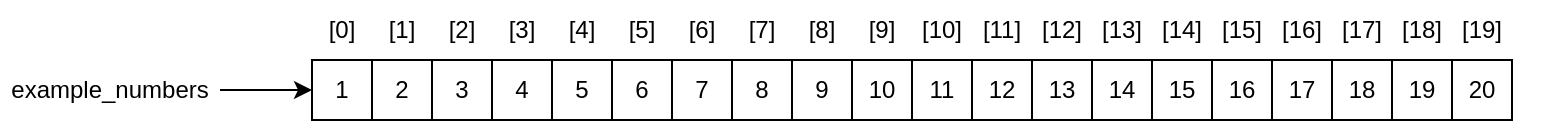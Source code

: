<mxfile>
    <diagram id="0CCYS7efA8p2tOmXGx0z" name="Page-1">
        <mxGraphModel dx="680" dy="377" grid="1" gridSize="10" guides="1" tooltips="1" connect="1" arrows="1" fold="1" page="1" pageScale="1" pageWidth="827" pageHeight="1169" math="0" shadow="0">
            <root>
                <mxCell id="0"/>
                <mxCell id="1" parent="0"/>
                <mxCell id="42" value="" style="group" vertex="1" connectable="0" parent="1">
                    <mxGeometry x="151" y="60" width="630" height="60" as="geometry"/>
                </mxCell>
                <mxCell id="41" value="[16]" style="text;html=1;strokeColor=none;fillColor=none;align=center;verticalAlign=middle;whiteSpace=wrap;rounded=0;" vertex="1" parent="42">
                    <mxGeometry x="480" width="60" height="30" as="geometry"/>
                </mxCell>
                <mxCell id="2" value="1" style="whiteSpace=wrap;html=1;aspect=fixed;" vertex="1" parent="42">
                    <mxGeometry x="15" y="30" width="30" height="30" as="geometry"/>
                </mxCell>
                <mxCell id="3" value="[0]" style="text;html=1;strokeColor=none;fillColor=none;align=center;verticalAlign=middle;whiteSpace=wrap;rounded=0;" vertex="1" parent="42">
                    <mxGeometry width="60" height="30" as="geometry"/>
                </mxCell>
                <mxCell id="4" value="2" style="whiteSpace=wrap;html=1;aspect=fixed;" vertex="1" parent="42">
                    <mxGeometry x="45" y="30" width="30" height="30" as="geometry"/>
                </mxCell>
                <mxCell id="5" value="[1]" style="text;html=1;strokeColor=none;fillColor=none;align=center;verticalAlign=middle;whiteSpace=wrap;rounded=0;" vertex="1" parent="42">
                    <mxGeometry x="30" width="60" height="30" as="geometry"/>
                </mxCell>
                <mxCell id="6" value="3" style="whiteSpace=wrap;html=1;aspect=fixed;" vertex="1" parent="42">
                    <mxGeometry x="75" y="30" width="30" height="30" as="geometry"/>
                </mxCell>
                <mxCell id="7" value="[2]" style="text;html=1;strokeColor=none;fillColor=none;align=center;verticalAlign=middle;whiteSpace=wrap;rounded=0;" vertex="1" parent="42">
                    <mxGeometry x="60" width="60" height="30" as="geometry"/>
                </mxCell>
                <mxCell id="8" value="4" style="whiteSpace=wrap;html=1;aspect=fixed;" vertex="1" parent="42">
                    <mxGeometry x="105" y="30" width="30" height="30" as="geometry"/>
                </mxCell>
                <mxCell id="9" value="[3]" style="text;html=1;strokeColor=none;fillColor=none;align=center;verticalAlign=middle;whiteSpace=wrap;rounded=0;" vertex="1" parent="42">
                    <mxGeometry x="90" width="60" height="30" as="geometry"/>
                </mxCell>
                <mxCell id="10" value="5" style="whiteSpace=wrap;html=1;aspect=fixed;" vertex="1" parent="42">
                    <mxGeometry x="135" y="30" width="30" height="30" as="geometry"/>
                </mxCell>
                <mxCell id="11" value="[4]" style="text;html=1;strokeColor=none;fillColor=none;align=center;verticalAlign=middle;whiteSpace=wrap;rounded=0;" vertex="1" parent="42">
                    <mxGeometry x="120" width="60" height="30" as="geometry"/>
                </mxCell>
                <mxCell id="12" value="6" style="whiteSpace=wrap;html=1;aspect=fixed;" vertex="1" parent="42">
                    <mxGeometry x="165" y="30" width="30" height="30" as="geometry"/>
                </mxCell>
                <mxCell id="13" value="[5]" style="text;html=1;strokeColor=none;fillColor=none;align=center;verticalAlign=middle;whiteSpace=wrap;rounded=0;" vertex="1" parent="42">
                    <mxGeometry x="150" width="60" height="30" as="geometry"/>
                </mxCell>
                <mxCell id="14" value="7" style="whiteSpace=wrap;html=1;aspect=fixed;" vertex="1" parent="42">
                    <mxGeometry x="195" y="30" width="30" height="30" as="geometry"/>
                </mxCell>
                <mxCell id="15" value="[6]" style="text;html=1;strokeColor=none;fillColor=none;align=center;verticalAlign=middle;whiteSpace=wrap;rounded=0;" vertex="1" parent="42">
                    <mxGeometry x="180" width="60" height="30" as="geometry"/>
                </mxCell>
                <mxCell id="16" value="8" style="whiteSpace=wrap;html=1;aspect=fixed;" vertex="1" parent="42">
                    <mxGeometry x="225" y="30" width="30" height="30" as="geometry"/>
                </mxCell>
                <mxCell id="17" value="[7]" style="text;html=1;strokeColor=none;fillColor=none;align=center;verticalAlign=middle;whiteSpace=wrap;rounded=0;" vertex="1" parent="42">
                    <mxGeometry x="210" width="60" height="30" as="geometry"/>
                </mxCell>
                <mxCell id="18" value="9" style="whiteSpace=wrap;html=1;aspect=fixed;" vertex="1" parent="42">
                    <mxGeometry x="255" y="30" width="30" height="30" as="geometry"/>
                </mxCell>
                <mxCell id="19" value="[8]" style="text;html=1;strokeColor=none;fillColor=none;align=center;verticalAlign=middle;whiteSpace=wrap;rounded=0;" vertex="1" parent="42">
                    <mxGeometry x="240" width="60" height="30" as="geometry"/>
                </mxCell>
                <mxCell id="20" value="10" style="whiteSpace=wrap;html=1;aspect=fixed;" vertex="1" parent="42">
                    <mxGeometry x="285" y="30" width="30" height="30" as="geometry"/>
                </mxCell>
                <mxCell id="21" value="[9]" style="text;html=1;strokeColor=none;fillColor=none;align=center;verticalAlign=middle;whiteSpace=wrap;rounded=0;" vertex="1" parent="42">
                    <mxGeometry x="270" width="60" height="30" as="geometry"/>
                </mxCell>
                <mxCell id="22" value="11" style="whiteSpace=wrap;html=1;aspect=fixed;" vertex="1" parent="42">
                    <mxGeometry x="315" y="30" width="30" height="30" as="geometry"/>
                </mxCell>
                <mxCell id="23" value="[10]" style="text;html=1;strokeColor=none;fillColor=none;align=center;verticalAlign=middle;whiteSpace=wrap;rounded=0;" vertex="1" parent="42">
                    <mxGeometry x="300" width="60" height="30" as="geometry"/>
                </mxCell>
                <mxCell id="24" value="12" style="whiteSpace=wrap;html=1;aspect=fixed;" vertex="1" parent="42">
                    <mxGeometry x="345" y="30" width="30" height="30" as="geometry"/>
                </mxCell>
                <mxCell id="25" value="[11]" style="text;html=1;strokeColor=none;fillColor=none;align=center;verticalAlign=middle;whiteSpace=wrap;rounded=0;" vertex="1" parent="42">
                    <mxGeometry x="330" width="60" height="30" as="geometry"/>
                </mxCell>
                <mxCell id="26" value="13" style="whiteSpace=wrap;html=1;aspect=fixed;" vertex="1" parent="42">
                    <mxGeometry x="375" y="30" width="30" height="30" as="geometry"/>
                </mxCell>
                <mxCell id="27" value="[12]" style="text;html=1;strokeColor=none;fillColor=none;align=center;verticalAlign=middle;whiteSpace=wrap;rounded=0;" vertex="1" parent="42">
                    <mxGeometry x="360" width="60" height="30" as="geometry"/>
                </mxCell>
                <mxCell id="28" value="14" style="whiteSpace=wrap;html=1;aspect=fixed;" vertex="1" parent="42">
                    <mxGeometry x="405" y="30" width="30" height="30" as="geometry"/>
                </mxCell>
                <mxCell id="29" value="[13]" style="text;html=1;strokeColor=none;fillColor=none;align=center;verticalAlign=middle;whiteSpace=wrap;rounded=0;" vertex="1" parent="42">
                    <mxGeometry x="390" width="60" height="30" as="geometry"/>
                </mxCell>
                <mxCell id="30" value="15" style="whiteSpace=wrap;html=1;aspect=fixed;" vertex="1" parent="42">
                    <mxGeometry x="435" y="30" width="30" height="30" as="geometry"/>
                </mxCell>
                <mxCell id="31" value="[14]" style="text;html=1;strokeColor=none;fillColor=none;align=center;verticalAlign=middle;whiteSpace=wrap;rounded=0;" vertex="1" parent="42">
                    <mxGeometry x="420" width="60" height="30" as="geometry"/>
                </mxCell>
                <mxCell id="32" value="16" style="whiteSpace=wrap;html=1;aspect=fixed;" vertex="1" parent="42">
                    <mxGeometry x="465" y="30" width="30" height="30" as="geometry"/>
                </mxCell>
                <mxCell id="33" value="[15]" style="text;html=1;strokeColor=none;fillColor=none;align=center;verticalAlign=middle;whiteSpace=wrap;rounded=0;" vertex="1" parent="42">
                    <mxGeometry x="450" width="60" height="30" as="geometry"/>
                </mxCell>
                <mxCell id="34" value="17" style="whiteSpace=wrap;html=1;aspect=fixed;" vertex="1" parent="42">
                    <mxGeometry x="495" y="30" width="30" height="30" as="geometry"/>
                </mxCell>
                <mxCell id="35" value="18" style="whiteSpace=wrap;html=1;aspect=fixed;" vertex="1" parent="42">
                    <mxGeometry x="525" y="30" width="30" height="30" as="geometry"/>
                </mxCell>
                <mxCell id="36" value="[17]" style="text;html=1;strokeColor=none;fillColor=none;align=center;verticalAlign=middle;whiteSpace=wrap;rounded=0;" vertex="1" parent="42">
                    <mxGeometry x="510" width="60" height="30" as="geometry"/>
                </mxCell>
                <mxCell id="37" value="19" style="whiteSpace=wrap;html=1;aspect=fixed;" vertex="1" parent="42">
                    <mxGeometry x="555" y="30" width="30" height="30" as="geometry"/>
                </mxCell>
                <mxCell id="38" value="[18]" style="text;html=1;strokeColor=none;fillColor=none;align=center;verticalAlign=middle;whiteSpace=wrap;rounded=0;" vertex="1" parent="42">
                    <mxGeometry x="540" width="60" height="30" as="geometry"/>
                </mxCell>
                <mxCell id="39" value="20" style="whiteSpace=wrap;html=1;aspect=fixed;" vertex="1" parent="42">
                    <mxGeometry x="585" y="30" width="30" height="30" as="geometry"/>
                </mxCell>
                <mxCell id="40" value="[19]" style="text;html=1;strokeColor=none;fillColor=none;align=center;verticalAlign=middle;whiteSpace=wrap;rounded=0;" vertex="1" parent="42">
                    <mxGeometry x="570" width="60" height="30" as="geometry"/>
                </mxCell>
                <mxCell id="44" style="edgeStyle=none;html=1;entryX=0;entryY=0.5;entryDx=0;entryDy=0;" edge="1" parent="1" source="43" target="2">
                    <mxGeometry relative="1" as="geometry"/>
                </mxCell>
                <mxCell id="43" value="example_numbers" style="text;html=1;strokeColor=none;fillColor=none;align=center;verticalAlign=middle;whiteSpace=wrap;rounded=0;" vertex="1" parent="1">
                    <mxGeometry x="10" y="90" width="110" height="30" as="geometry"/>
                </mxCell>
            </root>
        </mxGraphModel>
    </diagram>
</mxfile>